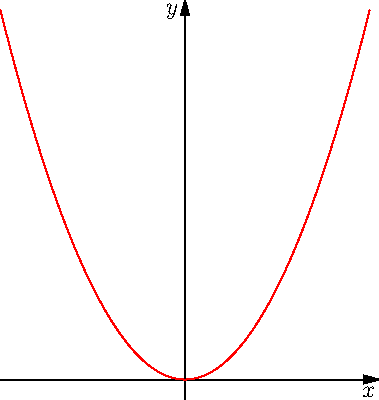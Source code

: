 import graph;
size(200);
real f(real x) {return x^2;}

path p=graph(f,-2,2,operator..);
draw(p,red);
xaxis("$x$",Arrow);
yaxis("$y$",Arrow);